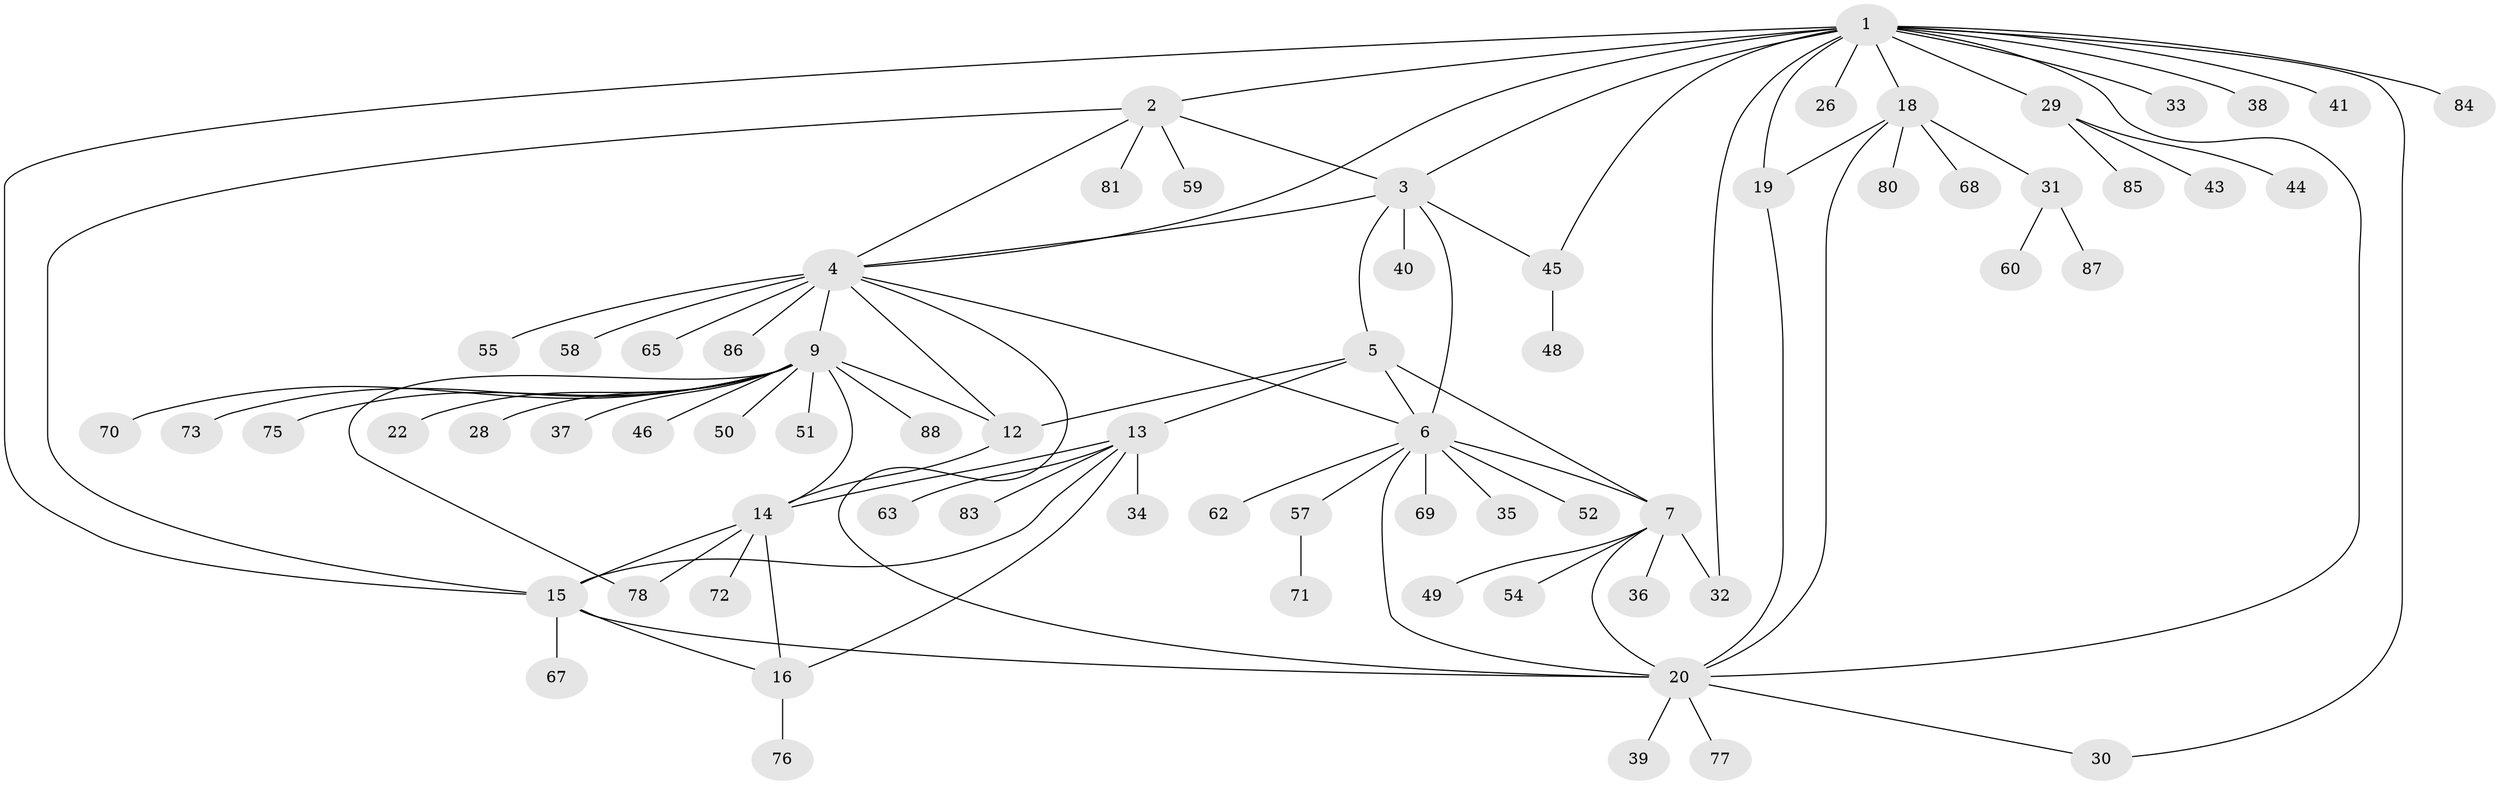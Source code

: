 // original degree distribution, {9: 0.033707865168539325, 5: 0.056179775280898875, 7: 0.0449438202247191, 11: 0.011235955056179775, 8: 0.0449438202247191, 3: 0.033707865168539325, 12: 0.011235955056179775, 6: 0.011235955056179775, 4: 0.033707865168539325, 1: 0.6067415730337079, 2: 0.11235955056179775}
// Generated by graph-tools (version 1.1) at 2025/11/02/27/25 16:11:32]
// undirected, 69 vertices, 94 edges
graph export_dot {
graph [start="1"]
  node [color=gray90,style=filled];
  1 [super="+17"];
  2 [super="+21"];
  3 [super="+66"];
  4 [super="+11"];
  5 [super="+53"];
  6 [super="+42"];
  7 [super="+8"];
  9 [super="+10"];
  12 [super="+79"];
  13 [super="+47"];
  14 [super="+27"];
  15 [super="+24"];
  16;
  18 [super="+56"];
  19 [super="+23"];
  20 [super="+25"];
  22;
  26;
  28;
  29 [super="+82"];
  30;
  31 [super="+74"];
  32 [super="+64"];
  33;
  34;
  35;
  36;
  37 [super="+61"];
  38;
  39;
  40;
  41;
  43;
  44;
  45;
  46;
  48;
  49;
  50;
  51;
  52;
  54 [super="+89"];
  55;
  57;
  58;
  59;
  60;
  62;
  63;
  65;
  67;
  68;
  69;
  70;
  71;
  72;
  73;
  75;
  76;
  77;
  78;
  80;
  81;
  83;
  84;
  85;
  86;
  87;
  88;
  1 -- 2;
  1 -- 3;
  1 -- 4;
  1 -- 15;
  1 -- 29;
  1 -- 30;
  1 -- 38;
  1 -- 41;
  1 -- 32;
  1 -- 33;
  1 -- 45;
  1 -- 18;
  1 -- 19;
  1 -- 20;
  1 -- 84;
  1 -- 26;
  2 -- 3;
  2 -- 4;
  2 -- 81;
  2 -- 59;
  2 -- 15;
  3 -- 4;
  3 -- 6;
  3 -- 40;
  3 -- 45;
  3 -- 5;
  4 -- 65;
  4 -- 9 [weight=2];
  4 -- 12;
  4 -- 20;
  4 -- 86;
  4 -- 55;
  4 -- 58;
  4 -- 6;
  5 -- 6;
  5 -- 7 [weight=2];
  5 -- 12;
  5 -- 13;
  6 -- 7 [weight=2];
  6 -- 35;
  6 -- 52;
  6 -- 57;
  6 -- 62;
  6 -- 69;
  6 -- 20;
  7 -- 20;
  7 -- 36;
  7 -- 49;
  7 -- 54;
  7 -- 32;
  9 -- 12 [weight=2];
  9 -- 22;
  9 -- 28;
  9 -- 37;
  9 -- 46;
  9 -- 50;
  9 -- 51;
  9 -- 70;
  9 -- 78;
  9 -- 88;
  9 -- 73;
  9 -- 75;
  9 -- 14;
  12 -- 14;
  13 -- 14;
  13 -- 15;
  13 -- 16;
  13 -- 34;
  13 -- 63;
  13 -- 83;
  14 -- 15;
  14 -- 16;
  14 -- 72;
  14 -- 78;
  15 -- 16;
  15 -- 20;
  15 -- 67;
  16 -- 76;
  18 -- 19;
  18 -- 20;
  18 -- 31;
  18 -- 68;
  18 -- 80;
  19 -- 20;
  20 -- 39;
  20 -- 77;
  20 -- 30;
  29 -- 43;
  29 -- 44;
  29 -- 85;
  31 -- 60;
  31 -- 87;
  45 -- 48;
  57 -- 71;
}
